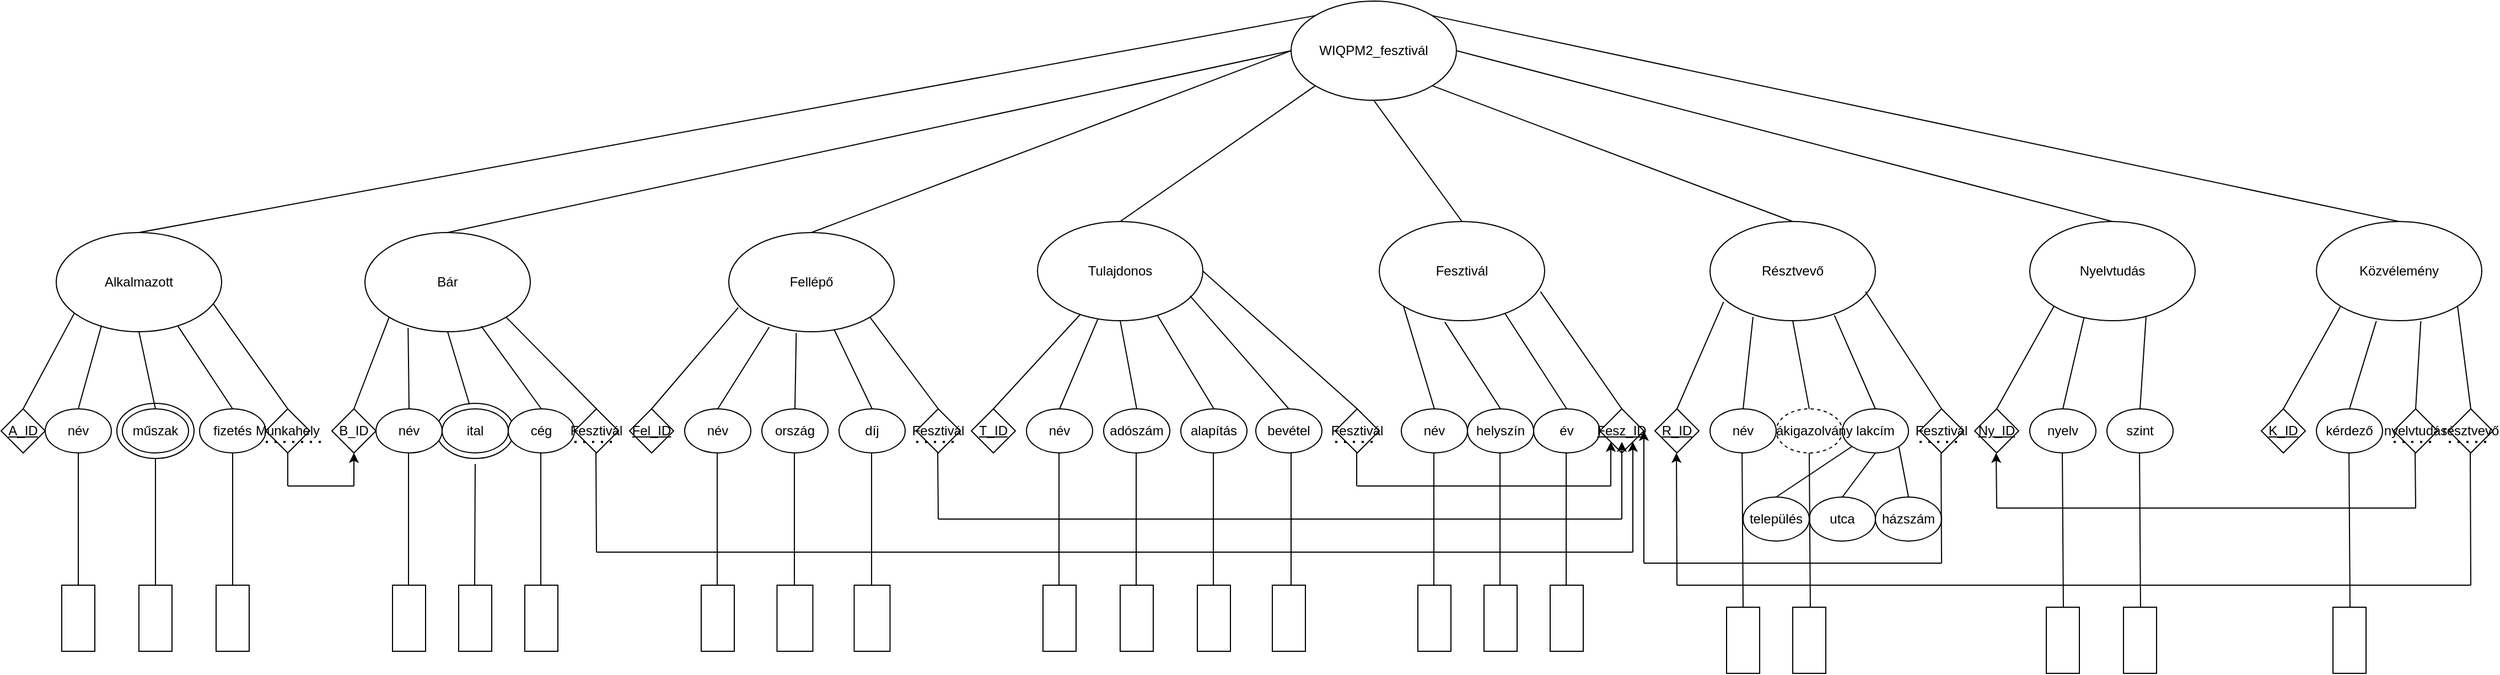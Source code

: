 <mxfile version="22.0.8" type="device">
  <diagram name="1 oldal" id="1jECO1GyWG0q6AtXHdzy">
    <mxGraphModel dx="1000" dy="547" grid="1" gridSize="10" guides="1" tooltips="1" connect="1" arrows="1" fold="1" page="1" pageScale="1" pageWidth="2336" pageHeight="1654" math="0" shadow="0">
      <root>
        <mxCell id="0" />
        <mxCell id="1" parent="0" />
        <mxCell id="NnnLSMgLc5xRbMuPw9LD-35" value="" style="ellipse;whiteSpace=wrap;html=1;" vertex="1" parent="1">
          <mxGeometry x="105" y="435" width="70" height="50" as="geometry" />
        </mxCell>
        <mxCell id="NnnLSMgLc5xRbMuPw9LD-34" value="" style="ellipse;whiteSpace=wrap;html=1;" vertex="1" parent="1">
          <mxGeometry x="395" y="435" width="70" height="50" as="geometry" />
        </mxCell>
        <mxCell id="rUUEe8QkE9hzoTxWt3CS-42" value="WIQPM2_fesztivál" style="ellipse;whiteSpace=wrap;html=1;" parent="1" vertex="1">
          <mxGeometry x="1170" y="70" width="150" height="90" as="geometry" />
        </mxCell>
        <mxCell id="rUUEe8QkE9hzoTxWt3CS-43" value="Fesztivál" style="ellipse;whiteSpace=wrap;html=1;" parent="1" vertex="1">
          <mxGeometry x="1250" y="270" width="150" height="90" as="geometry" />
        </mxCell>
        <mxCell id="rUUEe8QkE9hzoTxWt3CS-44" value="Résztvevő" style="ellipse;whiteSpace=wrap;html=1;" parent="1" vertex="1">
          <mxGeometry x="1550" y="270" width="150" height="90" as="geometry" />
        </mxCell>
        <mxCell id="rUUEe8QkE9hzoTxWt3CS-45" value="Fellépő" style="ellipse;whiteSpace=wrap;html=1;" parent="1" vertex="1">
          <mxGeometry x="660" y="280" width="150" height="90" as="geometry" />
        </mxCell>
        <mxCell id="rUUEe8QkE9hzoTxWt3CS-46" value="Tulajdonos" style="ellipse;whiteSpace=wrap;html=1;" parent="1" vertex="1">
          <mxGeometry x="940" y="270" width="150" height="90" as="geometry" />
        </mxCell>
        <mxCell id="rUUEe8QkE9hzoTxWt3CS-47" value="Bár" style="ellipse;whiteSpace=wrap;html=1;" parent="1" vertex="1">
          <mxGeometry x="330" y="280" width="150" height="90" as="geometry" />
        </mxCell>
        <mxCell id="rUUEe8QkE9hzoTxWt3CS-48" value="Alkalmazott" style="ellipse;whiteSpace=wrap;html=1;" parent="1" vertex="1">
          <mxGeometry x="50" y="280" width="150" height="90" as="geometry" />
        </mxCell>
        <mxCell id="rUUEe8QkE9hzoTxWt3CS-49" value="" style="endArrow=none;html=1;rounded=0;exitX=0.5;exitY=0;exitDx=0;exitDy=0;entryX=0;entryY=0.5;entryDx=0;entryDy=0;" parent="1" source="rUUEe8QkE9hzoTxWt3CS-45" target="rUUEe8QkE9hzoTxWt3CS-42" edge="1">
          <mxGeometry width="50" height="50" relative="1" as="geometry">
            <mxPoint x="450" y="190" as="sourcePoint" />
            <mxPoint x="570" y="60" as="targetPoint" />
          </mxGeometry>
        </mxCell>
        <mxCell id="rUUEe8QkE9hzoTxWt3CS-50" value="" style="endArrow=none;html=1;rounded=0;exitX=0.5;exitY=0;exitDx=0;exitDy=0;entryX=1;entryY=1;entryDx=0;entryDy=0;" parent="1" source="rUUEe8QkE9hzoTxWt3CS-44" target="rUUEe8QkE9hzoTxWt3CS-42" edge="1">
          <mxGeometry width="50" height="50" relative="1" as="geometry">
            <mxPoint x="120" y="230" as="sourcePoint" />
            <mxPoint x="1192" y="147" as="targetPoint" />
          </mxGeometry>
        </mxCell>
        <mxCell id="rUUEe8QkE9hzoTxWt3CS-52" value="" style="endArrow=none;html=1;rounded=0;exitX=0.5;exitY=0;exitDx=0;exitDy=0;entryX=0.5;entryY=1;entryDx=0;entryDy=0;" parent="1" source="rUUEe8QkE9hzoTxWt3CS-43" target="rUUEe8QkE9hzoTxWt3CS-42" edge="1">
          <mxGeometry width="50" height="50" relative="1" as="geometry">
            <mxPoint x="140" y="250" as="sourcePoint" />
            <mxPoint x="611" y="86" as="targetPoint" />
          </mxGeometry>
        </mxCell>
        <mxCell id="rUUEe8QkE9hzoTxWt3CS-53" value="" style="endArrow=none;html=1;rounded=0;exitX=0.5;exitY=0;exitDx=0;exitDy=0;entryX=0;entryY=0.5;entryDx=0;entryDy=0;" parent="1" source="rUUEe8QkE9hzoTxWt3CS-47" target="rUUEe8QkE9hzoTxWt3CS-42" edge="1">
          <mxGeometry width="50" height="50" relative="1" as="geometry">
            <mxPoint x="150" y="260" as="sourcePoint" />
            <mxPoint x="630" y="90" as="targetPoint" />
          </mxGeometry>
        </mxCell>
        <mxCell id="rUUEe8QkE9hzoTxWt3CS-55" value="Nyelvtudás" style="ellipse;whiteSpace=wrap;html=1;" parent="1" vertex="1">
          <mxGeometry x="1840" y="270" width="150" height="90" as="geometry" />
        </mxCell>
        <mxCell id="rUUEe8QkE9hzoTxWt3CS-56" value="" style="endArrow=none;html=1;rounded=0;entryX=1;entryY=0.5;entryDx=0;entryDy=0;exitX=0.5;exitY=0;exitDx=0;exitDy=0;" parent="1" source="rUUEe8QkE9hzoTxWt3CS-55" target="rUUEe8QkE9hzoTxWt3CS-42" edge="1">
          <mxGeometry width="50" height="50" relative="1" as="geometry">
            <mxPoint x="1120" y="200" as="sourcePoint" />
            <mxPoint x="660.0" y="50" as="targetPoint" />
          </mxGeometry>
        </mxCell>
        <mxCell id="rUUEe8QkE9hzoTxWt3CS-57" value="Közvélemény" style="ellipse;whiteSpace=wrap;html=1;" parent="1" vertex="1">
          <mxGeometry x="2100" y="270" width="150" height="90" as="geometry" />
        </mxCell>
        <mxCell id="rUUEe8QkE9hzoTxWt3CS-58" value="" style="endArrow=none;html=1;rounded=0;entryX=1;entryY=0;entryDx=0;entryDy=0;exitX=0.5;exitY=0;exitDx=0;exitDy=0;" parent="1" source="rUUEe8QkE9hzoTxWt3CS-57" target="rUUEe8QkE9hzoTxWt3CS-42" edge="1">
          <mxGeometry width="50" height="50" relative="1" as="geometry">
            <mxPoint x="600" y="250" as="sourcePoint" />
            <mxPoint x="650" y="200" as="targetPoint" />
          </mxGeometry>
        </mxCell>
        <mxCell id="rUUEe8QkE9hzoTxWt3CS-61" value="" style="endArrow=none;html=1;rounded=0;exitX=0.5;exitY=0;exitDx=0;exitDy=0;entryX=0;entryY=0;entryDx=0;entryDy=0;" parent="1" source="rUUEe8QkE9hzoTxWt3CS-48" target="rUUEe8QkE9hzoTxWt3CS-42" edge="1">
          <mxGeometry width="50" height="50" relative="1" as="geometry">
            <mxPoint x="1110" y="80" as="sourcePoint" />
            <mxPoint x="1160" y="30" as="targetPoint" />
          </mxGeometry>
        </mxCell>
        <mxCell id="rUUEe8QkE9hzoTxWt3CS-62" value="" style="endArrow=none;html=1;rounded=0;exitX=0.5;exitY=0;exitDx=0;exitDy=0;entryX=0;entryY=1;entryDx=0;entryDy=0;" parent="1" source="rUUEe8QkE9hzoTxWt3CS-46" target="rUUEe8QkE9hzoTxWt3CS-42" edge="1">
          <mxGeometry width="50" height="50" relative="1" as="geometry">
            <mxPoint x="1110" y="80" as="sourcePoint" />
            <mxPoint x="1160" y="30" as="targetPoint" />
          </mxGeometry>
        </mxCell>
        <mxCell id="rUUEe8QkE9hzoTxWt3CS-64" value="kérdező" style="ellipse;whiteSpace=wrap;html=1;" parent="1" vertex="1">
          <mxGeometry x="2100" y="440" width="60" height="40" as="geometry" />
        </mxCell>
        <mxCell id="rUUEe8QkE9hzoTxWt3CS-66" value="név" style="ellipse;whiteSpace=wrap;html=1;" parent="1" vertex="1">
          <mxGeometry x="40" y="440" width="60" height="40" as="geometry" />
        </mxCell>
        <mxCell id="rUUEe8QkE9hzoTxWt3CS-67" value="műszak" style="ellipse;whiteSpace=wrap;html=1;" parent="1" vertex="1">
          <mxGeometry x="110" y="440" width="60" height="40" as="geometry" />
        </mxCell>
        <mxCell id="rUUEe8QkE9hzoTxWt3CS-68" value="fizetés" style="ellipse;whiteSpace=wrap;html=1;" parent="1" vertex="1">
          <mxGeometry x="180" y="440" width="60" height="40" as="geometry" />
        </mxCell>
        <mxCell id="rUUEe8QkE9hzoTxWt3CS-69" value="név" style="ellipse;whiteSpace=wrap;html=1;" parent="1" vertex="1">
          <mxGeometry x="340" y="440" width="60" height="40" as="geometry" />
        </mxCell>
        <mxCell id="rUUEe8QkE9hzoTxWt3CS-70" value="ital" style="ellipse;whiteSpace=wrap;html=1;perimeterSpacing=0;" parent="1" vertex="1">
          <mxGeometry x="400" y="440" width="60" height="40" as="geometry" />
        </mxCell>
        <mxCell id="rUUEe8QkE9hzoTxWt3CS-71" value="cég" style="ellipse;whiteSpace=wrap;html=1;" parent="1" vertex="1">
          <mxGeometry x="460" y="440" width="60" height="40" as="geometry" />
        </mxCell>
        <mxCell id="rUUEe8QkE9hzoTxWt3CS-72" value="név" style="ellipse;whiteSpace=wrap;html=1;" parent="1" vertex="1">
          <mxGeometry x="620" y="440" width="60" height="40" as="geometry" />
        </mxCell>
        <mxCell id="rUUEe8QkE9hzoTxWt3CS-73" value="díj" style="ellipse;whiteSpace=wrap;html=1;" parent="1" vertex="1">
          <mxGeometry x="760" y="440" width="60" height="40" as="geometry" />
        </mxCell>
        <mxCell id="rUUEe8QkE9hzoTxWt3CS-74" value="ország" style="ellipse;whiteSpace=wrap;html=1;" parent="1" vertex="1">
          <mxGeometry x="690" y="440" width="60" height="40" as="geometry" />
        </mxCell>
        <mxCell id="rUUEe8QkE9hzoTxWt3CS-75" value="bevétel" style="ellipse;whiteSpace=wrap;html=1;" parent="1" vertex="1">
          <mxGeometry x="1138" y="440" width="60" height="40" as="geometry" />
        </mxCell>
        <mxCell id="rUUEe8QkE9hzoTxWt3CS-76" value="alapítás" style="ellipse;whiteSpace=wrap;html=1;" parent="1" vertex="1">
          <mxGeometry x="1070" y="440" width="60" height="40" as="geometry" />
        </mxCell>
        <mxCell id="rUUEe8QkE9hzoTxWt3CS-77" value="adószám" style="ellipse;whiteSpace=wrap;html=1;" parent="1" vertex="1">
          <mxGeometry x="1000" y="440" width="60" height="40" as="geometry" />
        </mxCell>
        <mxCell id="rUUEe8QkE9hzoTxWt3CS-78" value="név" style="ellipse;whiteSpace=wrap;html=1;" parent="1" vertex="1">
          <mxGeometry x="930" y="440" width="60" height="40" as="geometry" />
        </mxCell>
        <mxCell id="rUUEe8QkE9hzoTxWt3CS-79" value="év" style="ellipse;whiteSpace=wrap;html=1;" parent="1" vertex="1">
          <mxGeometry x="1390" y="440" width="60" height="40" as="geometry" />
        </mxCell>
        <mxCell id="rUUEe8QkE9hzoTxWt3CS-80" value="helyszín" style="ellipse;whiteSpace=wrap;html=1;" parent="1" vertex="1">
          <mxGeometry x="1330" y="440" width="60" height="40" as="geometry" />
        </mxCell>
        <mxCell id="rUUEe8QkE9hzoTxWt3CS-81" value="név" style="ellipse;whiteSpace=wrap;html=1;" parent="1" vertex="1">
          <mxGeometry x="1270" y="440" width="60" height="40" as="geometry" />
        </mxCell>
        <mxCell id="rUUEe8QkE9hzoTxWt3CS-84" value="szint" style="ellipse;whiteSpace=wrap;html=1;" parent="1" vertex="1">
          <mxGeometry x="1910" y="440" width="60" height="40" as="geometry" />
        </mxCell>
        <mxCell id="rUUEe8QkE9hzoTxWt3CS-85" value="nyelv" style="ellipse;whiteSpace=wrap;html=1;" parent="1" vertex="1">
          <mxGeometry x="1840" y="440" width="60" height="40" as="geometry" />
        </mxCell>
        <mxCell id="rUUEe8QkE9hzoTxWt3CS-86" value="lakcím" style="ellipse;whiteSpace=wrap;html=1;" parent="1" vertex="1">
          <mxGeometry x="1670" y="440" width="60" height="40" as="geometry" />
        </mxCell>
        <mxCell id="rUUEe8QkE9hzoTxWt3CS-87" value="diákigazolvány" style="ellipse;whiteSpace=wrap;html=1;dashed=1;" parent="1" vertex="1">
          <mxGeometry x="1610" y="440" width="60" height="40" as="geometry" />
        </mxCell>
        <mxCell id="rUUEe8QkE9hzoTxWt3CS-88" value="név" style="ellipse;whiteSpace=wrap;html=1;" parent="1" vertex="1">
          <mxGeometry x="1550" y="440" width="60" height="40" as="geometry" />
        </mxCell>
        <mxCell id="rUUEe8QkE9hzoTxWt3CS-90" value="nyelvtudás" style="rhombus;whiteSpace=wrap;html=1;" parent="1" vertex="1">
          <mxGeometry x="2170" y="440" width="40" height="40" as="geometry" />
        </mxCell>
        <mxCell id="rUUEe8QkE9hzoTxWt3CS-91" value="&lt;u&gt;K_ID&lt;/u&gt;" style="rhombus;whiteSpace=wrap;html=1;" parent="1" vertex="1">
          <mxGeometry x="2050" y="440" width="40" height="40" as="geometry" />
        </mxCell>
        <mxCell id="rUUEe8QkE9hzoTxWt3CS-92" value="résztvevő" style="rhombus;whiteSpace=wrap;html=1;" parent="1" vertex="1">
          <mxGeometry x="2220" y="440" width="40" height="40" as="geometry" />
        </mxCell>
        <mxCell id="rUUEe8QkE9hzoTxWt3CS-94" value="Fesztivál" style="rhombus;whiteSpace=wrap;html=1;" parent="1" vertex="1">
          <mxGeometry x="1210" y="440" width="40" height="40" as="geometry" />
        </mxCell>
        <mxCell id="rUUEe8QkE9hzoTxWt3CS-95" value="Munkahely" style="rhombus;whiteSpace=wrap;html=1;" parent="1" vertex="1">
          <mxGeometry x="240" y="440" width="40" height="40" as="geometry" />
        </mxCell>
        <mxCell id="rUUEe8QkE9hzoTxWt3CS-96" value="Fesztivál" style="rhombus;whiteSpace=wrap;html=1;" parent="1" vertex="1">
          <mxGeometry x="520" y="440" width="40" height="40" as="geometry" />
        </mxCell>
        <mxCell id="rUUEe8QkE9hzoTxWt3CS-97" value="B_ID" style="rhombus;whiteSpace=wrap;html=1;" parent="1" vertex="1">
          <mxGeometry x="300" y="440" width="40" height="40" as="geometry" />
        </mxCell>
        <mxCell id="rUUEe8QkE9hzoTxWt3CS-98" value="Fesztivál" style="rhombus;whiteSpace=wrap;html=1;" parent="1" vertex="1">
          <mxGeometry x="1740" y="440" width="40" height="40" as="geometry" />
        </mxCell>
        <mxCell id="rUUEe8QkE9hzoTxWt3CS-99" value="Ny_ID" style="rhombus;whiteSpace=wrap;html=1;fontStyle=4" parent="1" vertex="1">
          <mxGeometry x="1790" y="440" width="40" height="40" as="geometry" />
        </mxCell>
        <mxCell id="rUUEe8QkE9hzoTxWt3CS-102" value="Fesztivál" style="rhombus;whiteSpace=wrap;html=1;" parent="1" vertex="1">
          <mxGeometry x="830" y="440" width="40" height="40" as="geometry" />
        </mxCell>
        <mxCell id="rUUEe8QkE9hzoTxWt3CS-104" value="&lt;u&gt;T_ID&lt;/u&gt;" style="rhombus;whiteSpace=wrap;html=1;" parent="1" vertex="1">
          <mxGeometry x="880" y="440" width="40" height="40" as="geometry" />
        </mxCell>
        <mxCell id="rUUEe8QkE9hzoTxWt3CS-106" value="Fesz_ID" style="rhombus;whiteSpace=wrap;html=1;fontStyle=4" parent="1" vertex="1">
          <mxGeometry x="1450" y="440" width="40" height="40" as="geometry" />
        </mxCell>
        <mxCell id="rUUEe8QkE9hzoTxWt3CS-107" value="A_ID" style="rhombus;whiteSpace=wrap;html=1;fontStyle=4" parent="1" vertex="1">
          <mxGeometry y="440" width="40" height="40" as="geometry" />
        </mxCell>
        <mxCell id="rUUEe8QkE9hzoTxWt3CS-111" value="Fel_ID" style="rhombus;whiteSpace=wrap;html=1;fontStyle=4" parent="1" vertex="1">
          <mxGeometry x="570" y="440" width="40" height="40" as="geometry" />
        </mxCell>
        <mxCell id="rUUEe8QkE9hzoTxWt3CS-112" value="utca" style="ellipse;whiteSpace=wrap;html=1;" parent="1" vertex="1">
          <mxGeometry x="1640" y="520" width="60" height="40" as="geometry" />
        </mxCell>
        <mxCell id="rUUEe8QkE9hzoTxWt3CS-113" value="házszám" style="ellipse;whiteSpace=wrap;html=1;" parent="1" vertex="1">
          <mxGeometry x="1700" y="520" width="60" height="40" as="geometry" />
        </mxCell>
        <mxCell id="rUUEe8QkE9hzoTxWt3CS-114" value="település" style="ellipse;whiteSpace=wrap;html=1;" parent="1" vertex="1">
          <mxGeometry x="1580" y="520" width="60" height="40" as="geometry" />
        </mxCell>
        <mxCell id="NnnLSMgLc5xRbMuPw9LD-1" value="" style="endArrow=none;dashed=1;html=1;dashPattern=1 3;strokeWidth=2;rounded=0;" edge="1" parent="1">
          <mxGeometry width="50" height="50" relative="1" as="geometry">
            <mxPoint x="240" y="470" as="sourcePoint" />
            <mxPoint x="290" y="470" as="targetPoint" />
          </mxGeometry>
        </mxCell>
        <mxCell id="NnnLSMgLc5xRbMuPw9LD-3" value="" style="endArrow=classic;html=1;rounded=0;entryX=0.5;entryY=1;entryDx=0;entryDy=0;" edge="1" parent="1" target="rUUEe8QkE9hzoTxWt3CS-97">
          <mxGeometry width="50" height="50" relative="1" as="geometry">
            <mxPoint x="320" y="510" as="sourcePoint" />
            <mxPoint x="190" y="520" as="targetPoint" />
          </mxGeometry>
        </mxCell>
        <mxCell id="NnnLSMgLc5xRbMuPw9LD-4" value="" style="endArrow=none;html=1;rounded=0;" edge="1" parent="1">
          <mxGeometry width="50" height="50" relative="1" as="geometry">
            <mxPoint x="260" y="510" as="sourcePoint" />
            <mxPoint x="320" y="510" as="targetPoint" />
            <Array as="points" />
          </mxGeometry>
        </mxCell>
        <mxCell id="NnnLSMgLc5xRbMuPw9LD-6" value="" style="endArrow=none;html=1;rounded=0;entryX=0.5;entryY=1;entryDx=0;entryDy=0;" edge="1" parent="1" target="rUUEe8QkE9hzoTxWt3CS-95">
          <mxGeometry width="50" height="50" relative="1" as="geometry">
            <mxPoint x="260" y="510" as="sourcePoint" />
            <mxPoint x="510" y="320" as="targetPoint" />
          </mxGeometry>
        </mxCell>
        <mxCell id="NnnLSMgLc5xRbMuPw9LD-7" value="" style="endArrow=none;dashed=1;html=1;dashPattern=1 3;strokeWidth=2;rounded=0;" edge="1" parent="1">
          <mxGeometry width="50" height="50" relative="1" as="geometry">
            <mxPoint x="520" y="470" as="sourcePoint" />
            <mxPoint x="560" y="470" as="targetPoint" />
          </mxGeometry>
        </mxCell>
        <mxCell id="NnnLSMgLc5xRbMuPw9LD-8" value="" style="endArrow=none;dashed=1;html=1;dashPattern=1 3;strokeWidth=2;rounded=0;" edge="1" parent="1">
          <mxGeometry width="50" height="50" relative="1" as="geometry">
            <mxPoint x="830" y="470" as="sourcePoint" />
            <mxPoint x="870" y="470" as="targetPoint" />
          </mxGeometry>
        </mxCell>
        <mxCell id="NnnLSMgLc5xRbMuPw9LD-9" value="" style="endArrow=none;dashed=1;html=1;dashPattern=1 3;strokeWidth=2;rounded=0;" edge="1" parent="1">
          <mxGeometry width="50" height="50" relative="1" as="geometry">
            <mxPoint x="1210" y="470" as="sourcePoint" />
            <mxPoint x="1250" y="470" as="targetPoint" />
          </mxGeometry>
        </mxCell>
        <mxCell id="NnnLSMgLc5xRbMuPw9LD-11" value="" style="endArrow=none;html=1;rounded=0;entryX=0.5;entryY=1;entryDx=0;entryDy=0;" edge="1" parent="1">
          <mxGeometry width="50" height="50" relative="1" as="geometry">
            <mxPoint x="1229.52" y="510" as="sourcePoint" />
            <mxPoint x="1229.52" y="480" as="targetPoint" />
          </mxGeometry>
        </mxCell>
        <mxCell id="NnnLSMgLc5xRbMuPw9LD-12" value="" style="endArrow=none;html=1;rounded=0;" edge="1" parent="1">
          <mxGeometry width="50" height="50" relative="1" as="geometry">
            <mxPoint x="1230" y="510" as="sourcePoint" />
            <mxPoint x="1460" y="510" as="targetPoint" />
            <Array as="points" />
          </mxGeometry>
        </mxCell>
        <mxCell id="NnnLSMgLc5xRbMuPw9LD-13" value="" style="endArrow=classic;html=1;rounded=0;entryX=0;entryY=1;entryDx=0;entryDy=0;" edge="1" parent="1" target="rUUEe8QkE9hzoTxWt3CS-106">
          <mxGeometry width="50" height="50" relative="1" as="geometry">
            <mxPoint x="1460" y="510" as="sourcePoint" />
            <mxPoint x="1460" y="480" as="targetPoint" />
            <Array as="points" />
          </mxGeometry>
        </mxCell>
        <mxCell id="NnnLSMgLc5xRbMuPw9LD-14" value="" style="endArrow=none;html=1;rounded=0;entryX=0.5;entryY=1;entryDx=0;entryDy=0;" edge="1" parent="1">
          <mxGeometry width="50" height="50" relative="1" as="geometry">
            <mxPoint x="540" y="570" as="sourcePoint" />
            <mxPoint x="539.52" y="480" as="targetPoint" />
          </mxGeometry>
        </mxCell>
        <mxCell id="NnnLSMgLc5xRbMuPw9LD-15" value="" style="endArrow=none;html=1;rounded=0;entryX=0.5;entryY=1;entryDx=0;entryDy=0;" edge="1" parent="1">
          <mxGeometry width="50" height="50" relative="1" as="geometry">
            <mxPoint x="850" y="540" as="sourcePoint" />
            <mxPoint x="849.52" y="480" as="targetPoint" />
          </mxGeometry>
        </mxCell>
        <mxCell id="NnnLSMgLc5xRbMuPw9LD-16" value="" style="endArrow=none;html=1;rounded=0;" edge="1" parent="1">
          <mxGeometry width="50" height="50" relative="1" as="geometry">
            <mxPoint x="540" y="570" as="sourcePoint" />
            <mxPoint x="1480" y="570" as="targetPoint" />
            <Array as="points" />
          </mxGeometry>
        </mxCell>
        <mxCell id="NnnLSMgLc5xRbMuPw9LD-17" value="" style="endArrow=none;html=1;rounded=0;" edge="1" parent="1">
          <mxGeometry width="50" height="50" relative="1" as="geometry">
            <mxPoint x="850" y="540" as="sourcePoint" />
            <mxPoint x="1470" y="540" as="targetPoint" />
            <Array as="points" />
          </mxGeometry>
        </mxCell>
        <mxCell id="NnnLSMgLc5xRbMuPw9LD-18" value="" style="endArrow=classic;html=1;rounded=0;entryX=1;entryY=1;entryDx=0;entryDy=0;" edge="1" parent="1">
          <mxGeometry width="50" height="50" relative="1" as="geometry">
            <mxPoint x="1470" y="540" as="sourcePoint" />
            <mxPoint x="1470" y="470.0" as="targetPoint" />
          </mxGeometry>
        </mxCell>
        <mxCell id="NnnLSMgLc5xRbMuPw9LD-19" value="" style="endArrow=classic;html=1;rounded=0;entryX=1;entryY=1;entryDx=0;entryDy=0;" edge="1" parent="1" target="rUUEe8QkE9hzoTxWt3CS-106">
          <mxGeometry width="50" height="50" relative="1" as="geometry">
            <mxPoint x="1480" y="570" as="sourcePoint" />
            <mxPoint x="1500" y="540" as="targetPoint" />
          </mxGeometry>
        </mxCell>
        <mxCell id="NnnLSMgLc5xRbMuPw9LD-20" value="" style="endArrow=none;dashed=1;html=1;dashPattern=1 3;strokeWidth=2;rounded=0;" edge="1" parent="1">
          <mxGeometry width="50" height="50" relative="1" as="geometry">
            <mxPoint x="1740" y="470" as="sourcePoint" />
            <mxPoint x="1780" y="470" as="targetPoint" />
          </mxGeometry>
        </mxCell>
        <mxCell id="NnnLSMgLc5xRbMuPw9LD-21" value="R_ID" style="rhombus;whiteSpace=wrap;html=1;fontStyle=4" vertex="1" parent="1">
          <mxGeometry x="1500" y="440" width="40" height="40" as="geometry" />
        </mxCell>
        <mxCell id="NnnLSMgLc5xRbMuPw9LD-22" value="" style="endArrow=none;html=1;rounded=0;entryX=0.5;entryY=1;entryDx=0;entryDy=0;" edge="1" parent="1">
          <mxGeometry width="50" height="50" relative="1" as="geometry">
            <mxPoint x="1760" y="580" as="sourcePoint" />
            <mxPoint x="1759.52" y="480" as="targetPoint" />
          </mxGeometry>
        </mxCell>
        <mxCell id="NnnLSMgLc5xRbMuPw9LD-23" value="" style="endArrow=none;html=1;rounded=0;" edge="1" parent="1">
          <mxGeometry width="50" height="50" relative="1" as="geometry">
            <mxPoint x="1490" y="580" as="sourcePoint" />
            <mxPoint x="1760" y="580" as="targetPoint" />
            <Array as="points" />
          </mxGeometry>
        </mxCell>
        <mxCell id="NnnLSMgLc5xRbMuPw9LD-24" value="" style="endArrow=classic;html=1;rounded=0;entryX=1;entryY=1;entryDx=0;entryDy=0;" edge="1" parent="1">
          <mxGeometry width="50" height="50" relative="1" as="geometry">
            <mxPoint x="1490" y="580" as="sourcePoint" />
            <mxPoint x="1490" y="460" as="targetPoint" />
          </mxGeometry>
        </mxCell>
        <mxCell id="NnnLSMgLc5xRbMuPw9LD-25" value="" style="endArrow=none;html=1;rounded=0;entryX=0.5;entryY=1;entryDx=0;entryDy=0;" edge="1" parent="1">
          <mxGeometry width="50" height="50" relative="1" as="geometry">
            <mxPoint x="2190" y="530" as="sourcePoint" />
            <mxPoint x="2189.52" y="480" as="targetPoint" />
          </mxGeometry>
        </mxCell>
        <mxCell id="NnnLSMgLc5xRbMuPw9LD-26" value="" style="endArrow=none;html=1;rounded=0;" edge="1" parent="1">
          <mxGeometry width="50" height="50" relative="1" as="geometry">
            <mxPoint x="1810" y="530" as="sourcePoint" />
            <mxPoint x="2190" y="530" as="targetPoint" />
            <Array as="points" />
          </mxGeometry>
        </mxCell>
        <mxCell id="NnnLSMgLc5xRbMuPw9LD-27" value="" style="endArrow=classic;html=1;rounded=0;entryX=0;entryY=1;entryDx=0;entryDy=0;" edge="1" parent="1">
          <mxGeometry width="50" height="50" relative="1" as="geometry">
            <mxPoint x="1810" y="530" as="sourcePoint" />
            <mxPoint x="1809.52" y="480" as="targetPoint" />
            <Array as="points" />
          </mxGeometry>
        </mxCell>
        <mxCell id="NnnLSMgLc5xRbMuPw9LD-28" value="" style="endArrow=none;html=1;rounded=0;" edge="1" parent="1">
          <mxGeometry width="50" height="50" relative="1" as="geometry">
            <mxPoint x="1520" y="600" as="sourcePoint" />
            <mxPoint x="2240" y="600" as="targetPoint" />
            <Array as="points" />
          </mxGeometry>
        </mxCell>
        <mxCell id="NnnLSMgLc5xRbMuPw9LD-29" value="" style="endArrow=none;html=1;rounded=0;entryX=0.5;entryY=1;entryDx=0;entryDy=0;" edge="1" parent="1">
          <mxGeometry width="50" height="50" relative="1" as="geometry">
            <mxPoint x="2240" y="600" as="sourcePoint" />
            <mxPoint x="2239.52" y="480" as="targetPoint" />
          </mxGeometry>
        </mxCell>
        <mxCell id="NnnLSMgLc5xRbMuPw9LD-30" value="" style="endArrow=classic;html=1;rounded=0;entryX=0;entryY=1;entryDx=0;entryDy=0;" edge="1" parent="1">
          <mxGeometry width="50" height="50" relative="1" as="geometry">
            <mxPoint x="1520" y="600" as="sourcePoint" />
            <mxPoint x="1519.52" y="480" as="targetPoint" />
            <Array as="points" />
          </mxGeometry>
        </mxCell>
        <mxCell id="NnnLSMgLc5xRbMuPw9LD-32" value="" style="endArrow=none;dashed=1;html=1;dashPattern=1 3;strokeWidth=2;rounded=0;" edge="1" parent="1">
          <mxGeometry width="50" height="50" relative="1" as="geometry">
            <mxPoint x="2220" y="470" as="sourcePoint" />
            <mxPoint x="2260" y="470" as="targetPoint" />
          </mxGeometry>
        </mxCell>
        <mxCell id="NnnLSMgLc5xRbMuPw9LD-33" value="" style="endArrow=none;dashed=1;html=1;dashPattern=1 3;strokeWidth=2;rounded=0;" edge="1" parent="1">
          <mxGeometry width="50" height="50" relative="1" as="geometry">
            <mxPoint x="2170" y="470" as="sourcePoint" />
            <mxPoint x="2210" y="470" as="targetPoint" />
          </mxGeometry>
        </mxCell>
        <mxCell id="NnnLSMgLc5xRbMuPw9LD-36" value="" style="endArrow=none;html=1;rounded=0;exitX=0.5;exitY=0;exitDx=0;exitDy=0;entryX=0.111;entryY=0.809;entryDx=0;entryDy=0;entryPerimeter=0;" edge="1" parent="1" source="rUUEe8QkE9hzoTxWt3CS-107" target="rUUEe8QkE9hzoTxWt3CS-48">
          <mxGeometry width="50" height="50" relative="1" as="geometry">
            <mxPoint x="20" y="410" as="sourcePoint" />
            <mxPoint x="70" y="360" as="targetPoint" />
          </mxGeometry>
        </mxCell>
        <mxCell id="NnnLSMgLc5xRbMuPw9LD-37" value="" style="endArrow=none;html=1;rounded=0;entryX=0.274;entryY=0.936;entryDx=0;entryDy=0;entryPerimeter=0;exitX=0.5;exitY=0;exitDx=0;exitDy=0;" edge="1" parent="1" source="rUUEe8QkE9hzoTxWt3CS-66" target="rUUEe8QkE9hzoTxWt3CS-48">
          <mxGeometry width="50" height="50" relative="1" as="geometry">
            <mxPoint x="55" y="420" as="sourcePoint" />
            <mxPoint x="105" y="370" as="targetPoint" />
          </mxGeometry>
        </mxCell>
        <mxCell id="NnnLSMgLc5xRbMuPw9LD-38" value="" style="endArrow=none;html=1;rounded=0;entryX=0.5;entryY=1;entryDx=0;entryDy=0;exitX=0.5;exitY=0;exitDx=0;exitDy=0;" edge="1" parent="1" source="rUUEe8QkE9hzoTxWt3CS-67" target="rUUEe8QkE9hzoTxWt3CS-48">
          <mxGeometry width="50" height="50" relative="1" as="geometry">
            <mxPoint x="140" y="660" as="sourcePoint" />
            <mxPoint x="190" y="610" as="targetPoint" />
          </mxGeometry>
        </mxCell>
        <mxCell id="NnnLSMgLc5xRbMuPw9LD-39" value="" style="endArrow=none;html=1;rounded=0;entryX=0.736;entryY=0.944;entryDx=0;entryDy=0;entryPerimeter=0;exitX=0.5;exitY=0;exitDx=0;exitDy=0;" edge="1" parent="1" source="rUUEe8QkE9hzoTxWt3CS-68" target="rUUEe8QkE9hzoTxWt3CS-48">
          <mxGeometry width="50" height="50" relative="1" as="geometry">
            <mxPoint x="150" y="670" as="sourcePoint" />
            <mxPoint x="200" y="620" as="targetPoint" />
          </mxGeometry>
        </mxCell>
        <mxCell id="NnnLSMgLc5xRbMuPw9LD-40" value="" style="endArrow=none;html=1;rounded=0;entryX=0.949;entryY=0.716;entryDx=0;entryDy=0;entryPerimeter=0;exitX=0.5;exitY=0;exitDx=0;exitDy=0;" edge="1" parent="1" source="rUUEe8QkE9hzoTxWt3CS-95" target="rUUEe8QkE9hzoTxWt3CS-48">
          <mxGeometry width="50" height="50" relative="1" as="geometry">
            <mxPoint x="160" y="680" as="sourcePoint" />
            <mxPoint x="210" y="630" as="targetPoint" />
          </mxGeometry>
        </mxCell>
        <mxCell id="NnnLSMgLc5xRbMuPw9LD-41" value="" style="endArrow=none;html=1;rounded=0;entryX=0;entryY=1;entryDx=0;entryDy=0;exitX=0.5;exitY=0;exitDx=0;exitDy=0;" edge="1" parent="1" source="rUUEe8QkE9hzoTxWt3CS-97" target="rUUEe8QkE9hzoTxWt3CS-47">
          <mxGeometry width="50" height="50" relative="1" as="geometry">
            <mxPoint x="170" y="690" as="sourcePoint" />
            <mxPoint x="220" y="640" as="targetPoint" />
          </mxGeometry>
        </mxCell>
        <mxCell id="NnnLSMgLc5xRbMuPw9LD-42" value="" style="endArrow=none;html=1;rounded=0;entryX=0.5;entryY=1;entryDx=0;entryDy=0;exitX=0.413;exitY=-0.104;exitDx=0;exitDy=0;exitPerimeter=0;" edge="1" parent="1" source="rUUEe8QkE9hzoTxWt3CS-70" target="rUUEe8QkE9hzoTxWt3CS-47">
          <mxGeometry width="50" height="50" relative="1" as="geometry">
            <mxPoint x="450" y="420" as="sourcePoint" />
            <mxPoint x="120" y="515" as="targetPoint" />
          </mxGeometry>
        </mxCell>
        <mxCell id="NnnLSMgLc5xRbMuPw9LD-43" value="" style="endArrow=none;html=1;rounded=0;entryX=0;entryY=1;entryDx=0;entryDy=0;exitX=0.5;exitY=0;exitDx=0;exitDy=0;" edge="1" parent="1" source="rUUEe8QkE9hzoTxWt3CS-81" target="rUUEe8QkE9hzoTxWt3CS-43">
          <mxGeometry width="50" height="50" relative="1" as="geometry">
            <mxPoint x="1240" y="400" as="sourcePoint" />
            <mxPoint x="1290" y="350" as="targetPoint" />
          </mxGeometry>
        </mxCell>
        <mxCell id="NnnLSMgLc5xRbMuPw9LD-44" value="" style="endArrow=none;html=1;rounded=0;entryX=1;entryY=0.5;entryDx=0;entryDy=0;exitX=0.5;exitY=0;exitDx=0;exitDy=0;" edge="1" parent="1" source="rUUEe8QkE9hzoTxWt3CS-94" target="rUUEe8QkE9hzoTxWt3CS-46">
          <mxGeometry width="50" height="50" relative="1" as="geometry">
            <mxPoint x="670" y="755" as="sourcePoint" />
            <mxPoint x="720" y="705" as="targetPoint" />
          </mxGeometry>
        </mxCell>
        <mxCell id="NnnLSMgLc5xRbMuPw9LD-45" value="" style="endArrow=none;html=1;rounded=0;entryX=0.725;entryY=0.946;entryDx=0;entryDy=0;entryPerimeter=0;exitX=0.5;exitY=0;exitDx=0;exitDy=0;" edge="1" parent="1" source="rUUEe8QkE9hzoTxWt3CS-76" target="rUUEe8QkE9hzoTxWt3CS-46">
          <mxGeometry width="50" height="50" relative="1" as="geometry">
            <mxPoint x="680" y="765" as="sourcePoint" />
            <mxPoint x="730" y="715" as="targetPoint" />
          </mxGeometry>
        </mxCell>
        <mxCell id="NnnLSMgLc5xRbMuPw9LD-46" value="" style="endArrow=none;html=1;rounded=0;entryX=0.703;entryY=0.944;entryDx=0;entryDy=0;entryPerimeter=0;exitX=0.5;exitY=0;exitDx=0;exitDy=0;" edge="1" parent="1" source="rUUEe8QkE9hzoTxWt3CS-71" target="rUUEe8QkE9hzoTxWt3CS-47">
          <mxGeometry width="50" height="50" relative="1" as="geometry">
            <mxPoint x="80" y="575" as="sourcePoint" />
            <mxPoint x="130" y="525" as="targetPoint" />
          </mxGeometry>
        </mxCell>
        <mxCell id="NnnLSMgLc5xRbMuPw9LD-47" value="" style="endArrow=none;html=1;rounded=0;entryX=1;entryY=1;entryDx=0;entryDy=0;exitX=0.5;exitY=0;exitDx=0;exitDy=0;" edge="1" parent="1" source="rUUEe8QkE9hzoTxWt3CS-96" target="rUUEe8QkE9hzoTxWt3CS-47">
          <mxGeometry width="50" height="50" relative="1" as="geometry">
            <mxPoint x="90" y="585" as="sourcePoint" />
            <mxPoint x="140" y="535" as="targetPoint" />
          </mxGeometry>
        </mxCell>
        <mxCell id="NnnLSMgLc5xRbMuPw9LD-48" value="" style="endArrow=none;html=1;rounded=0;exitX=0.5;exitY=0;exitDx=0;exitDy=0;" edge="1" parent="1" source="rUUEe8QkE9hzoTxWt3CS-73" target="rUUEe8QkE9hzoTxWt3CS-45">
          <mxGeometry width="50" height="50" relative="1" as="geometry">
            <mxPoint x="260" y="720" as="sourcePoint" />
            <mxPoint x="310" y="670" as="targetPoint" />
          </mxGeometry>
        </mxCell>
        <mxCell id="NnnLSMgLc5xRbMuPw9LD-49" value="" style="endArrow=none;html=1;rounded=0;entryX=0.245;entryY=0.953;entryDx=0;entryDy=0;entryPerimeter=0;exitX=0.5;exitY=0;exitDx=0;exitDy=0;" edge="1" parent="1" source="rUUEe8QkE9hzoTxWt3CS-72" target="rUUEe8QkE9hzoTxWt3CS-45">
          <mxGeometry width="50" height="50" relative="1" as="geometry">
            <mxPoint x="110" y="605" as="sourcePoint" />
            <mxPoint x="160" y="555" as="targetPoint" />
          </mxGeometry>
        </mxCell>
        <mxCell id="NnnLSMgLc5xRbMuPw9LD-50" value="" style="endArrow=none;html=1;rounded=0;exitX=0.5;exitY=0;exitDx=0;exitDy=0;" edge="1" parent="1" source="rUUEe8QkE9hzoTxWt3CS-104" target="rUUEe8QkE9hzoTxWt3CS-46">
          <mxGeometry width="50" height="50" relative="1" as="geometry">
            <mxPoint x="590" y="650" as="sourcePoint" />
            <mxPoint x="640" y="600" as="targetPoint" />
          </mxGeometry>
        </mxCell>
        <mxCell id="NnnLSMgLc5xRbMuPw9LD-52" value="" style="endArrow=none;html=1;rounded=0;entryX=1;entryY=1;entryDx=0;entryDy=0;exitX=0.5;exitY=0;exitDx=0;exitDy=0;" edge="1" parent="1" source="rUUEe8QkE9hzoTxWt3CS-92" target="rUUEe8QkE9hzoTxWt3CS-57">
          <mxGeometry width="50" height="50" relative="1" as="geometry">
            <mxPoint x="1385" y="650" as="sourcePoint" />
            <mxPoint x="1435" y="600" as="targetPoint" />
          </mxGeometry>
        </mxCell>
        <mxCell id="NnnLSMgLc5xRbMuPw9LD-53" value="" style="endArrow=none;html=1;rounded=0;entryX=0;entryY=1;entryDx=0;entryDy=0;exitX=0.5;exitY=0;exitDx=0;exitDy=0;" edge="1" parent="1" source="rUUEe8QkE9hzoTxWt3CS-91" target="rUUEe8QkE9hzoTxWt3CS-57">
          <mxGeometry width="50" height="50" relative="1" as="geometry">
            <mxPoint x="1395" y="660" as="sourcePoint" />
            <mxPoint x="1445" y="610" as="targetPoint" />
          </mxGeometry>
        </mxCell>
        <mxCell id="NnnLSMgLc5xRbMuPw9LD-54" value="" style="endArrow=none;html=1;rounded=0;entryX=0.703;entryY=0.962;entryDx=0;entryDy=0;entryPerimeter=0;exitX=0.5;exitY=0;exitDx=0;exitDy=0;" edge="1" parent="1" source="rUUEe8QkE9hzoTxWt3CS-84" target="rUUEe8QkE9hzoTxWt3CS-55">
          <mxGeometry width="50" height="50" relative="1" as="geometry">
            <mxPoint x="1405" y="670" as="sourcePoint" />
            <mxPoint x="1455" y="620" as="targetPoint" />
          </mxGeometry>
        </mxCell>
        <mxCell id="NnnLSMgLc5xRbMuPw9LD-55" value="" style="endArrow=none;html=1;rounded=0;entryX=0.26;entryY=0.962;entryDx=0;entryDy=0;entryPerimeter=0;exitX=0.5;exitY=0;exitDx=0;exitDy=0;" edge="1" parent="1" source="rUUEe8QkE9hzoTxWt3CS-88" target="rUUEe8QkE9hzoTxWt3CS-44">
          <mxGeometry width="50" height="50" relative="1" as="geometry">
            <mxPoint x="1415" y="680" as="sourcePoint" />
            <mxPoint x="1465" y="630" as="targetPoint" />
          </mxGeometry>
        </mxCell>
        <mxCell id="NnnLSMgLc5xRbMuPw9LD-56" value="" style="endArrow=none;html=1;rounded=0;entryX=0.975;entryY=0.708;entryDx=0;entryDy=0;entryPerimeter=0;exitX=0.5;exitY=0;exitDx=0;exitDy=0;" edge="1" parent="1" source="rUUEe8QkE9hzoTxWt3CS-106" target="rUUEe8QkE9hzoTxWt3CS-43">
          <mxGeometry width="50" height="50" relative="1" as="geometry">
            <mxPoint x="650" y="710" as="sourcePoint" />
            <mxPoint x="700" y="660" as="targetPoint" />
          </mxGeometry>
        </mxCell>
        <mxCell id="NnnLSMgLc5xRbMuPw9LD-57" value="" style="endArrow=none;html=1;rounded=0;exitX=0.5;exitY=0;exitDx=0;exitDy=0;entryX=0.261;entryY=0.961;entryDx=0;entryDy=0;entryPerimeter=0;" edge="1" parent="1" source="rUUEe8QkE9hzoTxWt3CS-69" target="rUUEe8QkE9hzoTxWt3CS-47">
          <mxGeometry width="50" height="50" relative="1" as="geometry">
            <mxPoint x="330" y="420" as="sourcePoint" />
            <mxPoint x="380" y="370" as="targetPoint" />
          </mxGeometry>
        </mxCell>
        <mxCell id="NnnLSMgLc5xRbMuPw9LD-58" value="" style="endArrow=none;html=1;rounded=0;exitX=0.5;exitY=0;exitDx=0;exitDy=0;entryX=0.923;entryY=0.751;entryDx=0;entryDy=0;entryPerimeter=0;" edge="1" parent="1" source="rUUEe8QkE9hzoTxWt3CS-75" target="rUUEe8QkE9hzoTxWt3CS-46">
          <mxGeometry width="50" height="50" relative="1" as="geometry">
            <mxPoint x="670" y="755" as="sourcePoint" />
            <mxPoint x="720" y="705" as="targetPoint" />
          </mxGeometry>
        </mxCell>
        <mxCell id="NnnLSMgLc5xRbMuPw9LD-59" value="" style="endArrow=none;html=1;rounded=0;entryX=0.5;entryY=1;entryDx=0;entryDy=0;exitX=0.5;exitY=0;exitDx=0;exitDy=0;" edge="1" parent="1" source="rUUEe8QkE9hzoTxWt3CS-77" target="rUUEe8QkE9hzoTxWt3CS-46">
          <mxGeometry width="50" height="50" relative="1" as="geometry">
            <mxPoint x="680" y="765" as="sourcePoint" />
            <mxPoint x="730" y="715" as="targetPoint" />
          </mxGeometry>
        </mxCell>
        <mxCell id="NnnLSMgLc5xRbMuPw9LD-60" value="" style="endArrow=none;html=1;rounded=0;entryX=0.364;entryY=0.988;entryDx=0;entryDy=0;entryPerimeter=0;exitX=0.5;exitY=0;exitDx=0;exitDy=0;" edge="1" parent="1" source="rUUEe8QkE9hzoTxWt3CS-78" target="rUUEe8QkE9hzoTxWt3CS-46">
          <mxGeometry width="50" height="50" relative="1" as="geometry">
            <mxPoint x="690" y="775" as="sourcePoint" />
            <mxPoint x="740" y="725" as="targetPoint" />
          </mxGeometry>
        </mxCell>
        <mxCell id="NnnLSMgLc5xRbMuPw9LD-61" value="" style="endArrow=none;html=1;rounded=0;entryX=0.057;entryY=0.758;entryDx=0;entryDy=0;entryPerimeter=0;exitX=0.5;exitY=0;exitDx=0;exitDy=0;" edge="1" parent="1" source="rUUEe8QkE9hzoTxWt3CS-111" target="rUUEe8QkE9hzoTxWt3CS-45">
          <mxGeometry width="50" height="50" relative="1" as="geometry">
            <mxPoint x="630" y="400" as="sourcePoint" />
            <mxPoint x="680" y="350" as="targetPoint" />
          </mxGeometry>
        </mxCell>
        <mxCell id="NnnLSMgLc5xRbMuPw9LD-62" value="" style="endArrow=none;html=1;rounded=0;entryX=1;entryY=1;entryDx=0;entryDy=0;exitX=0.5;exitY=0;exitDx=0;exitDy=0;" edge="1" parent="1" source="rUUEe8QkE9hzoTxWt3CS-102" target="rUUEe8QkE9hzoTxWt3CS-45">
          <mxGeometry width="50" height="50" relative="1" as="geometry">
            <mxPoint x="590" y="650" as="sourcePoint" />
            <mxPoint x="640" y="600" as="targetPoint" />
          </mxGeometry>
        </mxCell>
        <mxCell id="NnnLSMgLc5xRbMuPw9LD-63" value="" style="endArrow=none;html=1;rounded=0;entryX=0.408;entryY=1.012;entryDx=0;entryDy=0;entryPerimeter=0;exitX=0.5;exitY=0;exitDx=0;exitDy=0;" edge="1" parent="1" source="rUUEe8QkE9hzoTxWt3CS-74" target="rUUEe8QkE9hzoTxWt3CS-45">
          <mxGeometry width="50" height="50" relative="1" as="geometry">
            <mxPoint x="460" y="710" as="sourcePoint" />
            <mxPoint x="510" y="660" as="targetPoint" />
          </mxGeometry>
        </mxCell>
        <mxCell id="NnnLSMgLc5xRbMuPw9LD-64" value="" style="endArrow=none;html=1;rounded=0;entryX=0.631;entryY=1.005;entryDx=0;entryDy=0;entryPerimeter=0;exitX=0.5;exitY=0;exitDx=0;exitDy=0;" edge="1" parent="1" source="rUUEe8QkE9hzoTxWt3CS-90" target="rUUEe8QkE9hzoTxWt3CS-57">
          <mxGeometry width="50" height="50" relative="1" as="geometry">
            <mxPoint x="1385" y="650" as="sourcePoint" />
            <mxPoint x="1435" y="600" as="targetPoint" />
          </mxGeometry>
        </mxCell>
        <mxCell id="NnnLSMgLc5xRbMuPw9LD-65" value="" style="endArrow=none;html=1;rounded=0;entryX=1;entryY=1;entryDx=0;entryDy=0;exitX=0.5;exitY=0;exitDx=0;exitDy=0;" edge="1" parent="1" source="rUUEe8QkE9hzoTxWt3CS-113" target="rUUEe8QkE9hzoTxWt3CS-86">
          <mxGeometry width="50" height="50" relative="1" as="geometry">
            <mxPoint x="1395" y="660" as="sourcePoint" />
            <mxPoint x="1445" y="610" as="targetPoint" />
          </mxGeometry>
        </mxCell>
        <mxCell id="NnnLSMgLc5xRbMuPw9LD-66" value="" style="endArrow=none;html=1;rounded=0;entryX=0.328;entryY=0.971;entryDx=0;entryDy=0;entryPerimeter=0;exitX=0.5;exitY=0;exitDx=0;exitDy=0;" edge="1" parent="1" source="rUUEe8QkE9hzoTxWt3CS-85" target="rUUEe8QkE9hzoTxWt3CS-55">
          <mxGeometry width="50" height="50" relative="1" as="geometry">
            <mxPoint x="1405" y="670" as="sourcePoint" />
            <mxPoint x="1455" y="620" as="targetPoint" />
          </mxGeometry>
        </mxCell>
        <mxCell id="NnnLSMgLc5xRbMuPw9LD-67" value="" style="endArrow=none;html=1;rounded=0;entryX=0.082;entryY=0.81;entryDx=0;entryDy=0;entryPerimeter=0;exitX=0.5;exitY=0;exitDx=0;exitDy=0;" edge="1" parent="1" source="NnnLSMgLc5xRbMuPw9LD-21" target="rUUEe8QkE9hzoTxWt3CS-44">
          <mxGeometry width="50" height="50" relative="1" as="geometry">
            <mxPoint x="1500" y="410" as="sourcePoint" />
            <mxPoint x="1550" y="360" as="targetPoint" />
          </mxGeometry>
        </mxCell>
        <mxCell id="NnnLSMgLc5xRbMuPw9LD-68" value="" style="endArrow=none;html=1;rounded=0;entryX=0.761;entryY=0.929;entryDx=0;entryDy=0;entryPerimeter=0;exitX=0.5;exitY=0;exitDx=0;exitDy=0;" edge="1" parent="1" source="rUUEe8QkE9hzoTxWt3CS-79" target="rUUEe8QkE9hzoTxWt3CS-43">
          <mxGeometry width="50" height="50" relative="1" as="geometry">
            <mxPoint x="650" y="710" as="sourcePoint" />
            <mxPoint x="700" y="660" as="targetPoint" />
          </mxGeometry>
        </mxCell>
        <mxCell id="NnnLSMgLc5xRbMuPw9LD-69" value="" style="endArrow=none;html=1;rounded=0;entryX=0.396;entryY=1.013;entryDx=0;entryDy=0;entryPerimeter=0;exitX=0.5;exitY=0;exitDx=0;exitDy=0;" edge="1" parent="1" source="rUUEe8QkE9hzoTxWt3CS-80" target="rUUEe8QkE9hzoTxWt3CS-43">
          <mxGeometry width="50" height="50" relative="1" as="geometry">
            <mxPoint x="660" y="720" as="sourcePoint" />
            <mxPoint x="710" y="670" as="targetPoint" />
          </mxGeometry>
        </mxCell>
        <mxCell id="NnnLSMgLc5xRbMuPw9LD-70" value="" style="endArrow=none;html=1;rounded=0;entryX=0.362;entryY=1.005;entryDx=0;entryDy=0;entryPerimeter=0;exitX=0.5;exitY=0;exitDx=0;exitDy=0;" edge="1" parent="1" source="rUUEe8QkE9hzoTxWt3CS-64" target="rUUEe8QkE9hzoTxWt3CS-57">
          <mxGeometry width="50" height="50" relative="1" as="geometry">
            <mxPoint x="1385" y="650" as="sourcePoint" />
            <mxPoint x="1435" y="600" as="targetPoint" />
          </mxGeometry>
        </mxCell>
        <mxCell id="NnnLSMgLc5xRbMuPw9LD-71" value="" style="endArrow=none;html=1;rounded=0;entryX=0.5;entryY=1;entryDx=0;entryDy=0;exitX=0.5;exitY=0;exitDx=0;exitDy=0;" edge="1" parent="1" source="rUUEe8QkE9hzoTxWt3CS-112" target="rUUEe8QkE9hzoTxWt3CS-86">
          <mxGeometry width="50" height="50" relative="1" as="geometry">
            <mxPoint x="1395" y="660" as="sourcePoint" />
            <mxPoint x="1445" y="610" as="targetPoint" />
          </mxGeometry>
        </mxCell>
        <mxCell id="NnnLSMgLc5xRbMuPw9LD-72" value="" style="endArrow=none;html=1;rounded=0;entryX=0;entryY=1;entryDx=0;entryDy=0;exitX=0.5;exitY=0;exitDx=0;exitDy=0;" edge="1" parent="1" source="rUUEe8QkE9hzoTxWt3CS-99" target="rUUEe8QkE9hzoTxWt3CS-55">
          <mxGeometry width="50" height="50" relative="1" as="geometry">
            <mxPoint x="1820" y="435" as="sourcePoint" />
            <mxPoint x="1870" y="385" as="targetPoint" />
          </mxGeometry>
        </mxCell>
        <mxCell id="NnnLSMgLc5xRbMuPw9LD-73" value="" style="endArrow=none;html=1;rounded=0;entryX=0.752;entryY=0.946;entryDx=0;entryDy=0;entryPerimeter=0;exitX=0.5;exitY=0;exitDx=0;exitDy=0;" edge="1" parent="1" source="rUUEe8QkE9hzoTxWt3CS-86" target="rUUEe8QkE9hzoTxWt3CS-44">
          <mxGeometry width="50" height="50" relative="1" as="geometry">
            <mxPoint x="1415" y="680" as="sourcePoint" />
            <mxPoint x="1465" y="630" as="targetPoint" />
          </mxGeometry>
        </mxCell>
        <mxCell id="NnnLSMgLc5xRbMuPw9LD-74" value="" style="endArrow=none;html=1;rounded=0;entryX=0;entryY=1;entryDx=0;entryDy=0;exitX=0.5;exitY=0;exitDx=0;exitDy=0;" edge="1" parent="1" source="rUUEe8QkE9hzoTxWt3CS-114" target="rUUEe8QkE9hzoTxWt3CS-86">
          <mxGeometry width="50" height="50" relative="1" as="geometry">
            <mxPoint x="1395" y="660" as="sourcePoint" />
            <mxPoint x="1445" y="610" as="targetPoint" />
          </mxGeometry>
        </mxCell>
        <mxCell id="NnnLSMgLc5xRbMuPw9LD-75" value="" style="endArrow=none;html=1;rounded=0;entryX=0.94;entryY=0.708;entryDx=0;entryDy=0;entryPerimeter=0;exitX=0.5;exitY=0;exitDx=0;exitDy=0;" edge="1" parent="1" source="rUUEe8QkE9hzoTxWt3CS-98" target="rUUEe8QkE9hzoTxWt3CS-44">
          <mxGeometry width="50" height="50" relative="1" as="geometry">
            <mxPoint x="1405" y="670" as="sourcePoint" />
            <mxPoint x="1455" y="620" as="targetPoint" />
          </mxGeometry>
        </mxCell>
        <mxCell id="NnnLSMgLc5xRbMuPw9LD-76" value="" style="endArrow=none;html=1;rounded=0;entryX=0.5;entryY=1;entryDx=0;entryDy=0;exitX=0.5;exitY=0;exitDx=0;exitDy=0;" edge="1" parent="1" source="rUUEe8QkE9hzoTxWt3CS-87" target="rUUEe8QkE9hzoTxWt3CS-44">
          <mxGeometry width="50" height="50" relative="1" as="geometry">
            <mxPoint x="1415" y="680" as="sourcePoint" />
            <mxPoint x="1465" y="630" as="targetPoint" />
          </mxGeometry>
        </mxCell>
        <mxCell id="NnnLSMgLc5xRbMuPw9LD-77" value="" style="rounded=0;whiteSpace=wrap;html=1;" vertex="1" parent="1">
          <mxGeometry x="703.75" y="600" width="32.5" height="60" as="geometry" />
        </mxCell>
        <mxCell id="NnnLSMgLc5xRbMuPw9LD-78" value="" style="rounded=0;whiteSpace=wrap;html=1;" vertex="1" parent="1">
          <mxGeometry x="635" y="600" width="30" height="60" as="geometry" />
        </mxCell>
        <mxCell id="NnnLSMgLc5xRbMuPw9LD-79" value="" style="rounded=0;whiteSpace=wrap;html=1;" vertex="1" parent="1">
          <mxGeometry x="773.75" y="600" width="32.5" height="60" as="geometry" />
        </mxCell>
        <mxCell id="NnnLSMgLc5xRbMuPw9LD-80" value="" style="rounded=0;whiteSpace=wrap;html=1;" vertex="1" parent="1">
          <mxGeometry x="475" y="600" width="30" height="60" as="geometry" />
        </mxCell>
        <mxCell id="NnnLSMgLc5xRbMuPw9LD-81" value="" style="rounded=0;whiteSpace=wrap;html=1;" vertex="1" parent="1">
          <mxGeometry x="415" y="600" width="30" height="60" as="geometry" />
        </mxCell>
        <mxCell id="NnnLSMgLc5xRbMuPw9LD-82" value="" style="rounded=0;whiteSpace=wrap;html=1;" vertex="1" parent="1">
          <mxGeometry x="355" y="600" width="30" height="60" as="geometry" />
        </mxCell>
        <mxCell id="NnnLSMgLc5xRbMuPw9LD-83" value="" style="rounded=0;whiteSpace=wrap;html=1;" vertex="1" parent="1">
          <mxGeometry x="195" y="600" width="30" height="60" as="geometry" />
        </mxCell>
        <mxCell id="NnnLSMgLc5xRbMuPw9LD-84" value="" style="rounded=0;whiteSpace=wrap;html=1;" vertex="1" parent="1">
          <mxGeometry x="125" y="600" width="30" height="60" as="geometry" />
        </mxCell>
        <mxCell id="NnnLSMgLc5xRbMuPw9LD-85" value="" style="rounded=0;whiteSpace=wrap;html=1;" vertex="1" parent="1">
          <mxGeometry x="55" y="600" width="30" height="60" as="geometry" />
        </mxCell>
        <mxCell id="NnnLSMgLc5xRbMuPw9LD-87" value="" style="rounded=0;whiteSpace=wrap;html=1;" vertex="1" parent="1">
          <mxGeometry x="1345" y="600" width="30" height="60" as="geometry" />
        </mxCell>
        <mxCell id="NnnLSMgLc5xRbMuPw9LD-88" value="" style="rounded=0;whiteSpace=wrap;html=1;" vertex="1" parent="1">
          <mxGeometry x="1405" y="600" width="30" height="60" as="geometry" />
        </mxCell>
        <mxCell id="NnnLSMgLc5xRbMuPw9LD-89" value="" style="rounded=0;whiteSpace=wrap;html=1;" vertex="1" parent="1">
          <mxGeometry x="1015" y="600" width="30" height="60" as="geometry" />
        </mxCell>
        <mxCell id="NnnLSMgLc5xRbMuPw9LD-90" value="" style="rounded=0;whiteSpace=wrap;html=1;" vertex="1" parent="1">
          <mxGeometry x="1285" y="600" width="30" height="60" as="geometry" />
        </mxCell>
        <mxCell id="NnnLSMgLc5xRbMuPw9LD-91" value="" style="rounded=0;whiteSpace=wrap;html=1;" vertex="1" parent="1">
          <mxGeometry x="1085" y="600" width="30" height="60" as="geometry" />
        </mxCell>
        <mxCell id="NnnLSMgLc5xRbMuPw9LD-92" value="" style="rounded=0;whiteSpace=wrap;html=1;" vertex="1" parent="1">
          <mxGeometry x="1855" y="620" width="30" height="60" as="geometry" />
        </mxCell>
        <mxCell id="NnnLSMgLc5xRbMuPw9LD-93" value="" style="rounded=0;whiteSpace=wrap;html=1;" vertex="1" parent="1">
          <mxGeometry x="1153" y="600" width="30" height="60" as="geometry" />
        </mxCell>
        <mxCell id="NnnLSMgLc5xRbMuPw9LD-94" value="" style="rounded=0;whiteSpace=wrap;html=1;" vertex="1" parent="1">
          <mxGeometry x="1625" y="620" width="30" height="60" as="geometry" />
        </mxCell>
        <mxCell id="NnnLSMgLc5xRbMuPw9LD-95" value="" style="rounded=0;whiteSpace=wrap;html=1;" vertex="1" parent="1">
          <mxGeometry x="1565" y="620" width="30" height="60" as="geometry" />
        </mxCell>
        <mxCell id="NnnLSMgLc5xRbMuPw9LD-96" value="" style="rounded=0;whiteSpace=wrap;html=1;" vertex="1" parent="1">
          <mxGeometry x="945" y="600" width="30" height="60" as="geometry" />
        </mxCell>
        <mxCell id="NnnLSMgLc5xRbMuPw9LD-99" value="" style="rounded=0;whiteSpace=wrap;html=1;" vertex="1" parent="1">
          <mxGeometry x="2115" y="620" width="30" height="60" as="geometry" />
        </mxCell>
        <mxCell id="NnnLSMgLc5xRbMuPw9LD-100" value="" style="rounded=0;whiteSpace=wrap;html=1;" vertex="1" parent="1">
          <mxGeometry x="1925" y="620" width="30" height="60" as="geometry" />
        </mxCell>
        <mxCell id="NnnLSMgLc5xRbMuPw9LD-101" value="" style="endArrow=none;html=1;rounded=0;entryX=0.5;entryY=1;entryDx=0;entryDy=0;exitX=0.5;exitY=0;exitDx=0;exitDy=0;" edge="1" parent="1" source="NnnLSMgLc5xRbMuPw9LD-83" target="rUUEe8QkE9hzoTxWt3CS-68">
          <mxGeometry width="50" height="50" relative="1" as="geometry">
            <mxPoint x="204" y="600" as="sourcePoint" />
            <mxPoint x="225" y="524" as="targetPoint" />
          </mxGeometry>
        </mxCell>
        <mxCell id="NnnLSMgLc5xRbMuPw9LD-102" value="" style="endArrow=none;html=1;rounded=0;entryX=0.5;entryY=1;entryDx=0;entryDy=0;exitX=0.5;exitY=0;exitDx=0;exitDy=0;" edge="1" parent="1" target="NnnLSMgLc5xRbMuPw9LD-35">
          <mxGeometry width="50" height="50" relative="1" as="geometry">
            <mxPoint x="140" y="600" as="sourcePoint" />
            <mxPoint x="161" y="524" as="targetPoint" />
          </mxGeometry>
        </mxCell>
        <mxCell id="NnnLSMgLc5xRbMuPw9LD-103" value="" style="endArrow=none;html=1;rounded=0;entryX=0.5;entryY=1;entryDx=0;entryDy=0;exitX=0.5;exitY=0;exitDx=0;exitDy=0;" edge="1" parent="1" target="rUUEe8QkE9hzoTxWt3CS-66">
          <mxGeometry width="50" height="50" relative="1" as="geometry">
            <mxPoint x="70" y="600" as="sourcePoint" />
            <mxPoint x="91" y="524" as="targetPoint" />
          </mxGeometry>
        </mxCell>
        <mxCell id="NnnLSMgLc5xRbMuPw9LD-104" value="" style="endArrow=none;html=1;rounded=0;entryX=0.5;entryY=1;entryDx=0;entryDy=0;exitX=0.5;exitY=0;exitDx=0;exitDy=0;" edge="1" parent="1">
          <mxGeometry width="50" height="50" relative="1" as="geometry">
            <mxPoint x="719.52" y="600" as="sourcePoint" />
            <mxPoint x="719.52" y="480" as="targetPoint" />
          </mxGeometry>
        </mxCell>
        <mxCell id="NnnLSMgLc5xRbMuPw9LD-105" value="" style="endArrow=none;html=1;rounded=0;entryX=0.5;entryY=1;entryDx=0;entryDy=0;exitX=0.5;exitY=0;exitDx=0;exitDy=0;" edge="1" parent="1">
          <mxGeometry width="50" height="50" relative="1" as="geometry">
            <mxPoint x="649.52" y="600" as="sourcePoint" />
            <mxPoint x="649.52" y="480" as="targetPoint" />
          </mxGeometry>
        </mxCell>
        <mxCell id="NnnLSMgLc5xRbMuPw9LD-106" value="" style="endArrow=none;html=1;rounded=0;entryX=0.5;entryY=1;entryDx=0;entryDy=0;exitX=0.5;exitY=0;exitDx=0;exitDy=0;" edge="1" parent="1">
          <mxGeometry width="50" height="50" relative="1" as="geometry">
            <mxPoint x="489.52" y="600" as="sourcePoint" />
            <mxPoint x="489.52" y="480" as="targetPoint" />
          </mxGeometry>
        </mxCell>
        <mxCell id="NnnLSMgLc5xRbMuPw9LD-107" value="" style="endArrow=none;html=1;rounded=0;exitX=0.5;exitY=0;exitDx=0;exitDy=0;" edge="1" parent="1">
          <mxGeometry width="50" height="50" relative="1" as="geometry">
            <mxPoint x="429.52" y="600" as="sourcePoint" />
            <mxPoint x="430" y="490" as="targetPoint" />
          </mxGeometry>
        </mxCell>
        <mxCell id="NnnLSMgLc5xRbMuPw9LD-108" value="" style="endArrow=none;html=1;rounded=0;entryX=0.5;entryY=1;entryDx=0;entryDy=0;exitX=0.5;exitY=0;exitDx=0;exitDy=0;" edge="1" parent="1">
          <mxGeometry width="50" height="50" relative="1" as="geometry">
            <mxPoint x="369.52" y="600" as="sourcePoint" />
            <mxPoint x="369.52" y="480" as="targetPoint" />
          </mxGeometry>
        </mxCell>
        <mxCell id="NnnLSMgLc5xRbMuPw9LD-109" value="" style="endArrow=none;html=1;rounded=0;entryX=0.5;entryY=1;entryDx=0;entryDy=0;exitX=0.5;exitY=0;exitDx=0;exitDy=0;" edge="1" parent="1">
          <mxGeometry width="50" height="50" relative="1" as="geometry">
            <mxPoint x="1170" y="600" as="sourcePoint" />
            <mxPoint x="1170" y="480" as="targetPoint" />
          </mxGeometry>
        </mxCell>
        <mxCell id="NnnLSMgLc5xRbMuPw9LD-110" value="" style="endArrow=none;html=1;rounded=0;entryX=0.5;entryY=1;entryDx=0;entryDy=0;exitX=0.5;exitY=0;exitDx=0;exitDy=0;" edge="1" parent="1">
          <mxGeometry width="50" height="50" relative="1" as="geometry">
            <mxPoint x="1099.52" y="600" as="sourcePoint" />
            <mxPoint x="1099.52" y="480" as="targetPoint" />
          </mxGeometry>
        </mxCell>
        <mxCell id="NnnLSMgLc5xRbMuPw9LD-111" value="" style="endArrow=none;html=1;rounded=0;entryX=0.5;entryY=1;entryDx=0;entryDy=0;exitX=0.5;exitY=0;exitDx=0;exitDy=0;" edge="1" parent="1">
          <mxGeometry width="50" height="50" relative="1" as="geometry">
            <mxPoint x="1029.52" y="600" as="sourcePoint" />
            <mxPoint x="1029.52" y="480" as="targetPoint" />
          </mxGeometry>
        </mxCell>
        <mxCell id="NnnLSMgLc5xRbMuPw9LD-112" value="" style="endArrow=none;html=1;rounded=0;entryX=0.5;entryY=1;entryDx=0;entryDy=0;exitX=0.5;exitY=0;exitDx=0;exitDy=0;" edge="1" parent="1">
          <mxGeometry width="50" height="50" relative="1" as="geometry">
            <mxPoint x="959.52" y="600" as="sourcePoint" />
            <mxPoint x="959.52" y="480" as="targetPoint" />
          </mxGeometry>
        </mxCell>
        <mxCell id="NnnLSMgLc5xRbMuPw9LD-113" value="" style="endArrow=none;html=1;rounded=0;entryX=0.5;entryY=1;entryDx=0;entryDy=0;exitX=0.5;exitY=0;exitDx=0;exitDy=0;" edge="1" parent="1">
          <mxGeometry width="50" height="50" relative="1" as="geometry">
            <mxPoint x="789.52" y="600" as="sourcePoint" />
            <mxPoint x="789.52" y="480" as="targetPoint" />
          </mxGeometry>
        </mxCell>
        <mxCell id="NnnLSMgLc5xRbMuPw9LD-115" value="" style="endArrow=none;html=1;rounded=0;entryX=0.5;entryY=1;entryDx=0;entryDy=0;exitX=0.5;exitY=0;exitDx=0;exitDy=0;" edge="1" parent="1" source="NnnLSMgLc5xRbMuPw9LD-95">
          <mxGeometry width="50" height="50" relative="1" as="geometry">
            <mxPoint x="1579.05" y="600" as="sourcePoint" />
            <mxPoint x="1579.05" y="480" as="targetPoint" />
          </mxGeometry>
        </mxCell>
        <mxCell id="NnnLSMgLc5xRbMuPw9LD-116" value="" style="endArrow=none;html=1;rounded=0;entryX=0.5;entryY=1;entryDx=0;entryDy=0;exitX=0.5;exitY=0;exitDx=0;exitDy=0;" edge="1" parent="1">
          <mxGeometry width="50" height="50" relative="1" as="geometry">
            <mxPoint x="1419.52" y="600" as="sourcePoint" />
            <mxPoint x="1419.52" y="480" as="targetPoint" />
          </mxGeometry>
        </mxCell>
        <mxCell id="NnnLSMgLc5xRbMuPw9LD-117" value="" style="endArrow=none;html=1;rounded=0;entryX=0.5;entryY=1;entryDx=0;entryDy=0;exitX=0.5;exitY=0;exitDx=0;exitDy=0;" edge="1" parent="1">
          <mxGeometry width="50" height="50" relative="1" as="geometry">
            <mxPoint x="1359.52" y="600" as="sourcePoint" />
            <mxPoint x="1359.52" y="480" as="targetPoint" />
          </mxGeometry>
        </mxCell>
        <mxCell id="NnnLSMgLc5xRbMuPw9LD-118" value="" style="endArrow=none;html=1;rounded=0;entryX=0.5;entryY=1;entryDx=0;entryDy=0;exitX=0.5;exitY=0;exitDx=0;exitDy=0;" edge="1" parent="1">
          <mxGeometry width="50" height="50" relative="1" as="geometry">
            <mxPoint x="1299.52" y="600" as="sourcePoint" />
            <mxPoint x="1299.52" y="480" as="targetPoint" />
          </mxGeometry>
        </mxCell>
        <mxCell id="NnnLSMgLc5xRbMuPw9LD-119" value="" style="endArrow=none;html=1;rounded=0;entryX=0.5;entryY=1;entryDx=0;entryDy=0;exitX=0.5;exitY=0;exitDx=0;exitDy=0;" edge="1" parent="1">
          <mxGeometry width="50" height="50" relative="1" as="geometry">
            <mxPoint x="1640.95" y="620" as="sourcePoint" />
            <mxPoint x="1640" y="480" as="targetPoint" />
          </mxGeometry>
        </mxCell>
        <mxCell id="NnnLSMgLc5xRbMuPw9LD-120" value="" style="endArrow=none;html=1;rounded=0;entryX=0.5;entryY=1;entryDx=0;entryDy=0;exitX=0.5;exitY=0;exitDx=0;exitDy=0;" edge="1" parent="1">
          <mxGeometry width="50" height="50" relative="1" as="geometry">
            <mxPoint x="2130.47" y="620" as="sourcePoint" />
            <mxPoint x="2129.52" y="480" as="targetPoint" />
          </mxGeometry>
        </mxCell>
        <mxCell id="NnnLSMgLc5xRbMuPw9LD-121" value="" style="endArrow=none;html=1;rounded=0;entryX=0.5;entryY=1;entryDx=0;entryDy=0;exitX=0.5;exitY=0;exitDx=0;exitDy=0;" edge="1" parent="1">
          <mxGeometry width="50" height="50" relative="1" as="geometry">
            <mxPoint x="1940.47" y="620" as="sourcePoint" />
            <mxPoint x="1939.52" y="480" as="targetPoint" />
          </mxGeometry>
        </mxCell>
        <mxCell id="NnnLSMgLc5xRbMuPw9LD-122" value="" style="endArrow=none;html=1;rounded=0;entryX=0.5;entryY=1;entryDx=0;entryDy=0;exitX=0.5;exitY=0;exitDx=0;exitDy=0;" edge="1" parent="1">
          <mxGeometry width="50" height="50" relative="1" as="geometry">
            <mxPoint x="1870.47" y="620" as="sourcePoint" />
            <mxPoint x="1869.52" y="480" as="targetPoint" />
          </mxGeometry>
        </mxCell>
      </root>
    </mxGraphModel>
  </diagram>
</mxfile>
